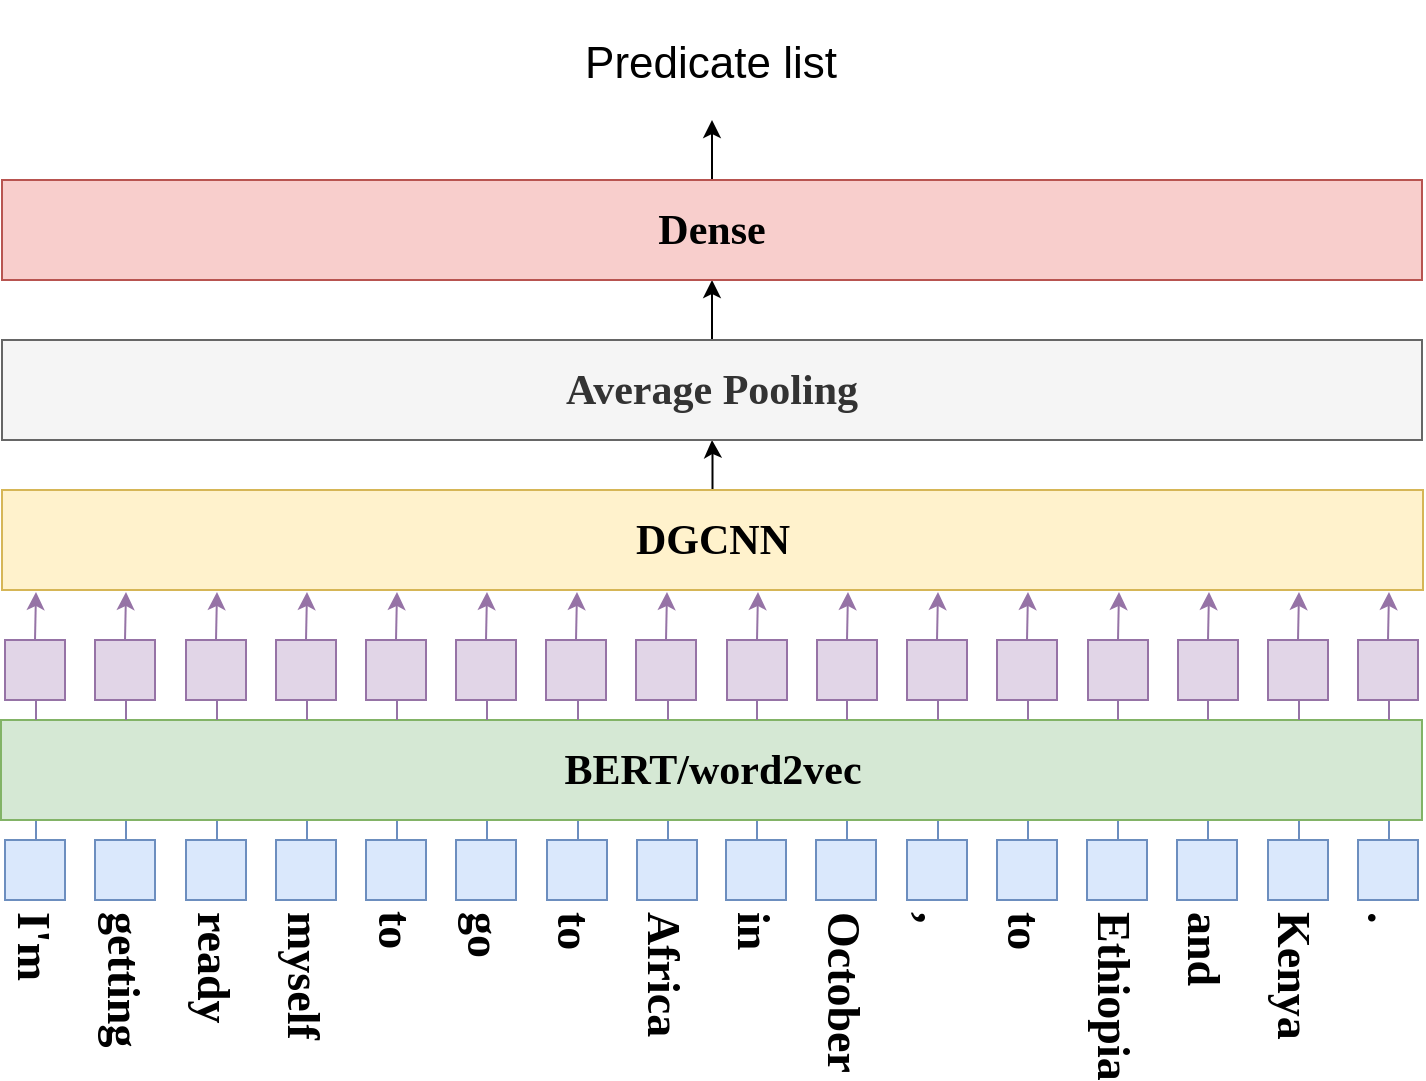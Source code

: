 <mxfile version="14.2.7" type="github">
  <diagram id="1n7SPdHhEVBP9YcIqV2i" name="Page-1">
    <mxGraphModel dx="1038" dy="-589" grid="1" gridSize="10" guides="1" tooltips="1" connect="1" arrows="1" fold="1" page="1" pageScale="1" pageWidth="827" pageHeight="1169" math="0" shadow="0">
      <root>
        <mxCell id="0" />
        <mxCell id="1" parent="0" />
        <mxCell id="w3ct9miu4DhZpaCJDkBc-1" value="" style="rounded=0;whiteSpace=wrap;html=1;fillColor=#dae8fc;strokeColor=#6c8ebf;" vertex="1" parent="1">
          <mxGeometry x="39.5" y="2160" width="30" height="30" as="geometry" />
        </mxCell>
        <mxCell id="w3ct9miu4DhZpaCJDkBc-17" value="&lt;font style=&quot;font-size: 23px&quot; face=&quot;Times New Roman&quot;&gt;&lt;b&gt;I&#39;m&lt;/b&gt;&lt;/font&gt;" style="text;html=1;strokeColor=none;fillColor=none;align=left;verticalAlign=middle;whiteSpace=wrap;rounded=0;rotation=90;" vertex="1" parent="1">
          <mxGeometry x="32" y="2201" width="45" height="30" as="geometry" />
        </mxCell>
        <mxCell id="w3ct9miu4DhZpaCJDkBc-50" value="&lt;font style=&quot;font-size: 23px&quot; face=&quot;Times New Roman&quot;&gt;&lt;b&gt;getting&lt;/b&gt;&lt;/font&gt;" style="text;html=1;strokeColor=none;fillColor=none;align=left;verticalAlign=middle;whiteSpace=wrap;rounded=0;rotation=90;" vertex="1" parent="1">
          <mxGeometry x="77" y="2201" width="45" height="30" as="geometry" />
        </mxCell>
        <mxCell id="w3ct9miu4DhZpaCJDkBc-52" value="&lt;font style=&quot;font-size: 23px&quot; face=&quot;Times New Roman&quot;&gt;&lt;b&gt;ready&lt;/b&gt;&lt;/font&gt;" style="text;html=1;strokeColor=none;fillColor=none;align=left;verticalAlign=middle;whiteSpace=wrap;rounded=0;rotation=90;" vertex="1" parent="1">
          <mxGeometry x="122" y="2201" width="45" height="30" as="geometry" />
        </mxCell>
        <mxCell id="w3ct9miu4DhZpaCJDkBc-54" value="&lt;font style=&quot;font-size: 23px&quot; face=&quot;Times New Roman&quot;&gt;&lt;b&gt;myself&lt;/b&gt;&lt;/font&gt;" style="text;html=1;strokeColor=none;fillColor=none;align=left;verticalAlign=middle;whiteSpace=wrap;rounded=0;rotation=90;" vertex="1" parent="1">
          <mxGeometry x="167" y="2201" width="45" height="30" as="geometry" />
        </mxCell>
        <mxCell id="w3ct9miu4DhZpaCJDkBc-56" value="&lt;font style=&quot;font-size: 23px&quot; face=&quot;Times New Roman&quot;&gt;&lt;b&gt;to&lt;/b&gt;&lt;/font&gt;" style="text;html=1;strokeColor=none;fillColor=none;align=left;verticalAlign=middle;whiteSpace=wrap;rounded=0;rotation=90;" vertex="1" parent="1">
          <mxGeometry x="212.5" y="2200.5" width="45" height="31" as="geometry" />
        </mxCell>
        <mxCell id="w3ct9miu4DhZpaCJDkBc-58" value="&lt;font style=&quot;font-size: 23px&quot; face=&quot;Times New Roman&quot;&gt;&lt;b&gt;go&lt;/b&gt;&lt;/font&gt;" style="text;html=1;strokeColor=none;fillColor=none;align=left;verticalAlign=middle;whiteSpace=wrap;rounded=0;rotation=90;" vertex="1" parent="1">
          <mxGeometry x="257" y="2201" width="45" height="30" as="geometry" />
        </mxCell>
        <mxCell id="w3ct9miu4DhZpaCJDkBc-60" value="&lt;font style=&quot;font-size: 23px&quot; face=&quot;Times New Roman&quot;&gt;&lt;b&gt;to&lt;/b&gt;&lt;/font&gt;" style="text;html=1;strokeColor=none;fillColor=none;align=left;verticalAlign=middle;whiteSpace=wrap;rounded=0;rotation=90;" vertex="1" parent="1">
          <mxGeometry x="302" y="2201" width="45" height="30" as="geometry" />
        </mxCell>
        <mxCell id="w3ct9miu4DhZpaCJDkBc-62" value="&lt;font style=&quot;font-size: 23px&quot; face=&quot;Times New Roman&quot;&gt;&lt;b&gt;Africa&lt;br&gt;&lt;/b&gt;&lt;/font&gt;" style="text;html=1;strokeColor=none;fillColor=none;align=left;verticalAlign=middle;whiteSpace=wrap;rounded=0;rotation=90;" vertex="1" parent="1">
          <mxGeometry x="347" y="2201" width="45" height="30" as="geometry" />
        </mxCell>
        <mxCell id="w3ct9miu4DhZpaCJDkBc-64" value="&lt;font style=&quot;font-size: 23px&quot; face=&quot;Times New Roman&quot;&gt;&lt;b&gt;in&lt;/b&gt;&lt;/font&gt;" style="text;html=1;strokeColor=none;fillColor=none;align=left;verticalAlign=middle;whiteSpace=wrap;rounded=0;rotation=90;" vertex="1" parent="1">
          <mxGeometry x="392" y="2201" width="45" height="30" as="geometry" />
        </mxCell>
        <mxCell id="w3ct9miu4DhZpaCJDkBc-66" value="&lt;font style=&quot;font-size: 23px&quot; face=&quot;Times New Roman&quot;&gt;&lt;b&gt;October&lt;/b&gt;&lt;/font&gt;" style="text;html=1;strokeColor=none;fillColor=none;align=left;verticalAlign=middle;whiteSpace=wrap;rounded=0;rotation=90;" vertex="1" parent="1">
          <mxGeometry x="437" y="2201" width="45" height="30" as="geometry" />
        </mxCell>
        <mxCell id="w3ct9miu4DhZpaCJDkBc-68" value="&lt;font face=&quot;Times New Roman&quot;&gt;&lt;span style=&quot;font-size: 23px&quot;&gt;&lt;b&gt;,&lt;/b&gt;&lt;/span&gt;&lt;/font&gt;" style="text;html=1;strokeColor=none;fillColor=none;align=left;verticalAlign=middle;whiteSpace=wrap;rounded=0;rotation=90;" vertex="1" parent="1">
          <mxGeometry x="482" y="2201" width="45" height="30" as="geometry" />
        </mxCell>
        <mxCell id="w3ct9miu4DhZpaCJDkBc-70" value="&lt;font face=&quot;Times New Roman&quot;&gt;&lt;span style=&quot;font-size: 23px&quot;&gt;&lt;b&gt;to&lt;/b&gt;&lt;/span&gt;&lt;/font&gt;" style="text;html=1;strokeColor=none;fillColor=none;align=left;verticalAlign=middle;whiteSpace=wrap;rounded=0;rotation=90;" vertex="1" parent="1">
          <mxGeometry x="527" y="2201" width="45" height="30" as="geometry" />
        </mxCell>
        <mxCell id="w3ct9miu4DhZpaCJDkBc-72" value="&lt;font face=&quot;Times New Roman&quot;&gt;&lt;span style=&quot;font-size: 23px&quot;&gt;&lt;b&gt;Ethiopia&lt;/b&gt;&lt;/span&gt;&lt;/font&gt;" style="text;html=1;strokeColor=none;fillColor=none;align=left;verticalAlign=middle;whiteSpace=wrap;rounded=0;rotation=90;" vertex="1" parent="1">
          <mxGeometry x="572" y="2201" width="45" height="30" as="geometry" />
        </mxCell>
        <mxCell id="w3ct9miu4DhZpaCJDkBc-74" value="&lt;font face=&quot;Times New Roman&quot;&gt;&lt;span style=&quot;font-size: 23px&quot;&gt;&lt;b&gt;and&lt;/b&gt;&lt;/span&gt;&lt;/font&gt;" style="text;html=1;strokeColor=none;fillColor=none;align=left;verticalAlign=middle;whiteSpace=wrap;rounded=0;rotation=90;" vertex="1" parent="1">
          <mxGeometry x="617" y="2201" width="45" height="30" as="geometry" />
        </mxCell>
        <mxCell id="w3ct9miu4DhZpaCJDkBc-76" value="&lt;font face=&quot;Times New Roman&quot;&gt;&lt;span style=&quot;font-size: 23px&quot;&gt;&lt;b&gt;Kenya&lt;/b&gt;&lt;/span&gt;&lt;/font&gt;" style="text;html=1;strokeColor=none;fillColor=none;align=left;verticalAlign=middle;whiteSpace=wrap;rounded=0;rotation=90;" vertex="1" parent="1">
          <mxGeometry x="662" y="2201" width="45" height="30" as="geometry" />
        </mxCell>
        <mxCell id="w3ct9miu4DhZpaCJDkBc-78" value="&lt;font style=&quot;font-size: 23px&quot; face=&quot;Times New Roman&quot;&gt;&lt;b&gt;.&lt;/b&gt;&lt;/font&gt;" style="text;html=1;strokeColor=none;fillColor=none;align=left;verticalAlign=middle;whiteSpace=wrap;rounded=0;rotation=90;" vertex="1" parent="1">
          <mxGeometry x="707" y="2201" width="45" height="30" as="geometry" />
        </mxCell>
        <mxCell id="w3ct9miu4DhZpaCJDkBc-89" value="" style="endArrow=none;html=1;rounded=0;fillColor=#dae8fc;strokeColor=#6c8ebf;" edge="1" parent="1">
          <mxGeometry width="50" height="50" relative="1" as="geometry">
            <mxPoint x="55" y="2160" as="sourcePoint" />
            <mxPoint x="55" y="2150" as="targetPoint" />
            <Array as="points">
              <mxPoint x="55" y="2160" />
            </Array>
          </mxGeometry>
        </mxCell>
        <mxCell id="w3ct9miu4DhZpaCJDkBc-94" value="" style="rounded=0;whiteSpace=wrap;html=1;fillColor=#dae8fc;strokeColor=#6c8ebf;" vertex="1" parent="1">
          <mxGeometry x="84.5" y="2160" width="30" height="30" as="geometry" />
        </mxCell>
        <mxCell id="w3ct9miu4DhZpaCJDkBc-95" value="" style="endArrow=none;html=1;rounded=0;fillColor=#dae8fc;strokeColor=#6c8ebf;" edge="1" parent="1">
          <mxGeometry width="50" height="50" relative="1" as="geometry">
            <mxPoint x="100" y="2160" as="sourcePoint" />
            <mxPoint x="100" y="2150" as="targetPoint" />
            <Array as="points">
              <mxPoint x="100" y="2160" />
            </Array>
          </mxGeometry>
        </mxCell>
        <mxCell id="w3ct9miu4DhZpaCJDkBc-96" value="" style="rounded=0;whiteSpace=wrap;html=1;fillColor=#dae8fc;strokeColor=#6c8ebf;" vertex="1" parent="1">
          <mxGeometry x="130" y="2160" width="30" height="30" as="geometry" />
        </mxCell>
        <mxCell id="w3ct9miu4DhZpaCJDkBc-97" value="" style="endArrow=none;html=1;rounded=0;fillColor=#dae8fc;strokeColor=#6c8ebf;" edge="1" parent="1">
          <mxGeometry width="50" height="50" relative="1" as="geometry">
            <mxPoint x="145.5" y="2160" as="sourcePoint" />
            <mxPoint x="145.5" y="2150" as="targetPoint" />
            <Array as="points">
              <mxPoint x="145.5" y="2160" />
            </Array>
          </mxGeometry>
        </mxCell>
        <mxCell id="w3ct9miu4DhZpaCJDkBc-98" value="" style="rounded=0;whiteSpace=wrap;html=1;fillColor=#dae8fc;strokeColor=#6c8ebf;" vertex="1" parent="1">
          <mxGeometry x="175" y="2160" width="30" height="30" as="geometry" />
        </mxCell>
        <mxCell id="w3ct9miu4DhZpaCJDkBc-99" value="" style="endArrow=none;html=1;rounded=0;fillColor=#dae8fc;strokeColor=#6c8ebf;" edge="1" parent="1">
          <mxGeometry width="50" height="50" relative="1" as="geometry">
            <mxPoint x="190.5" y="2160" as="sourcePoint" />
            <mxPoint x="190.5" y="2150" as="targetPoint" />
            <Array as="points">
              <mxPoint x="190.5" y="2160" />
            </Array>
          </mxGeometry>
        </mxCell>
        <mxCell id="w3ct9miu4DhZpaCJDkBc-100" value="" style="rounded=0;whiteSpace=wrap;html=1;fillColor=#dae8fc;strokeColor=#6c8ebf;" vertex="1" parent="1">
          <mxGeometry x="220" y="2160" width="30" height="30" as="geometry" />
        </mxCell>
        <mxCell id="w3ct9miu4DhZpaCJDkBc-101" value="" style="endArrow=none;html=1;rounded=0;fillColor=#dae8fc;strokeColor=#6c8ebf;" edge="1" parent="1">
          <mxGeometry width="50" height="50" relative="1" as="geometry">
            <mxPoint x="235.5" y="2160" as="sourcePoint" />
            <mxPoint x="235.5" y="2150" as="targetPoint" />
            <Array as="points">
              <mxPoint x="235.5" y="2160" />
            </Array>
          </mxGeometry>
        </mxCell>
        <mxCell id="w3ct9miu4DhZpaCJDkBc-102" value="" style="rounded=0;whiteSpace=wrap;html=1;fillColor=#dae8fc;strokeColor=#6c8ebf;" vertex="1" parent="1">
          <mxGeometry x="265" y="2160" width="30" height="30" as="geometry" />
        </mxCell>
        <mxCell id="w3ct9miu4DhZpaCJDkBc-103" value="" style="endArrow=none;html=1;rounded=0;fillColor=#dae8fc;strokeColor=#6c8ebf;" edge="1" parent="1">
          <mxGeometry width="50" height="50" relative="1" as="geometry">
            <mxPoint x="280.5" y="2160" as="sourcePoint" />
            <mxPoint x="280.5" y="2150" as="targetPoint" />
            <Array as="points">
              <mxPoint x="280.5" y="2160" />
            </Array>
          </mxGeometry>
        </mxCell>
        <mxCell id="w3ct9miu4DhZpaCJDkBc-104" value="" style="rounded=0;whiteSpace=wrap;html=1;fillColor=#dae8fc;strokeColor=#6c8ebf;" vertex="1" parent="1">
          <mxGeometry x="310.5" y="2160" width="30" height="30" as="geometry" />
        </mxCell>
        <mxCell id="w3ct9miu4DhZpaCJDkBc-105" value="" style="endArrow=none;html=1;rounded=0;fillColor=#dae8fc;strokeColor=#6c8ebf;" edge="1" parent="1">
          <mxGeometry width="50" height="50" relative="1" as="geometry">
            <mxPoint x="326" y="2160" as="sourcePoint" />
            <mxPoint x="326" y="2150" as="targetPoint" />
            <Array as="points">
              <mxPoint x="326" y="2160" />
            </Array>
          </mxGeometry>
        </mxCell>
        <mxCell id="w3ct9miu4DhZpaCJDkBc-106" value="" style="rounded=0;whiteSpace=wrap;html=1;fillColor=#dae8fc;strokeColor=#6c8ebf;" vertex="1" parent="1">
          <mxGeometry x="355.5" y="2160" width="30" height="30" as="geometry" />
        </mxCell>
        <mxCell id="w3ct9miu4DhZpaCJDkBc-107" value="" style="endArrow=none;html=1;rounded=0;fillColor=#dae8fc;strokeColor=#6c8ebf;" edge="1" parent="1">
          <mxGeometry width="50" height="50" relative="1" as="geometry">
            <mxPoint x="371" y="2160" as="sourcePoint" />
            <mxPoint x="371" y="2150" as="targetPoint" />
            <Array as="points">
              <mxPoint x="371" y="2160" />
            </Array>
          </mxGeometry>
        </mxCell>
        <mxCell id="w3ct9miu4DhZpaCJDkBc-108" value="" style="rounded=0;whiteSpace=wrap;html=1;fillColor=#dae8fc;strokeColor=#6c8ebf;" vertex="1" parent="1">
          <mxGeometry x="400" y="2160" width="30" height="30" as="geometry" />
        </mxCell>
        <mxCell id="w3ct9miu4DhZpaCJDkBc-109" value="" style="endArrow=none;html=1;rounded=0;fillColor=#dae8fc;strokeColor=#6c8ebf;" edge="1" parent="1">
          <mxGeometry width="50" height="50" relative="1" as="geometry">
            <mxPoint x="415.5" y="2160" as="sourcePoint" />
            <mxPoint x="415.5" y="2150" as="targetPoint" />
            <Array as="points">
              <mxPoint x="415.5" y="2160" />
            </Array>
          </mxGeometry>
        </mxCell>
        <mxCell id="w3ct9miu4DhZpaCJDkBc-110" value="" style="rounded=0;whiteSpace=wrap;html=1;fillColor=#dae8fc;strokeColor=#6c8ebf;" vertex="1" parent="1">
          <mxGeometry x="445" y="2160" width="30" height="30" as="geometry" />
        </mxCell>
        <mxCell id="w3ct9miu4DhZpaCJDkBc-111" value="" style="endArrow=none;html=1;rounded=0;fillColor=#dae8fc;strokeColor=#6c8ebf;" edge="1" parent="1">
          <mxGeometry width="50" height="50" relative="1" as="geometry">
            <mxPoint x="460.5" y="2160" as="sourcePoint" />
            <mxPoint x="460.5" y="2150" as="targetPoint" />
            <Array as="points">
              <mxPoint x="460.5" y="2160" />
            </Array>
          </mxGeometry>
        </mxCell>
        <mxCell id="w3ct9miu4DhZpaCJDkBc-112" value="" style="rounded=0;whiteSpace=wrap;html=1;fillColor=#dae8fc;strokeColor=#6c8ebf;" vertex="1" parent="1">
          <mxGeometry x="490.5" y="2160" width="30" height="30" as="geometry" />
        </mxCell>
        <mxCell id="w3ct9miu4DhZpaCJDkBc-113" value="" style="endArrow=none;html=1;rounded=0;fillColor=#dae8fc;strokeColor=#6c8ebf;" edge="1" parent="1">
          <mxGeometry width="50" height="50" relative="1" as="geometry">
            <mxPoint x="506" y="2160" as="sourcePoint" />
            <mxPoint x="506" y="2150" as="targetPoint" />
            <Array as="points">
              <mxPoint x="506" y="2160" />
            </Array>
          </mxGeometry>
        </mxCell>
        <mxCell id="w3ct9miu4DhZpaCJDkBc-114" value="" style="rounded=0;whiteSpace=wrap;html=1;fillColor=#dae8fc;strokeColor=#6c8ebf;" vertex="1" parent="1">
          <mxGeometry x="535.5" y="2160" width="30" height="30" as="geometry" />
        </mxCell>
        <mxCell id="w3ct9miu4DhZpaCJDkBc-115" value="" style="endArrow=none;html=1;rounded=0;fillColor=#dae8fc;strokeColor=#6c8ebf;" edge="1" parent="1">
          <mxGeometry width="50" height="50" relative="1" as="geometry">
            <mxPoint x="551" y="2160" as="sourcePoint" />
            <mxPoint x="551" y="2150" as="targetPoint" />
            <Array as="points">
              <mxPoint x="551" y="2160" />
            </Array>
          </mxGeometry>
        </mxCell>
        <mxCell id="w3ct9miu4DhZpaCJDkBc-116" value="" style="rounded=0;whiteSpace=wrap;html=1;fillColor=#dae8fc;strokeColor=#6c8ebf;" vertex="1" parent="1">
          <mxGeometry x="580.5" y="2160" width="30" height="30" as="geometry" />
        </mxCell>
        <mxCell id="w3ct9miu4DhZpaCJDkBc-117" value="" style="endArrow=none;html=1;rounded=0;fillColor=#dae8fc;strokeColor=#6c8ebf;" edge="1" parent="1">
          <mxGeometry width="50" height="50" relative="1" as="geometry">
            <mxPoint x="596" y="2160" as="sourcePoint" />
            <mxPoint x="596" y="2150" as="targetPoint" />
            <Array as="points">
              <mxPoint x="596" y="2160" />
            </Array>
          </mxGeometry>
        </mxCell>
        <mxCell id="w3ct9miu4DhZpaCJDkBc-118" value="" style="rounded=0;whiteSpace=wrap;html=1;fillColor=#dae8fc;strokeColor=#6c8ebf;" vertex="1" parent="1">
          <mxGeometry x="625.5" y="2160" width="30" height="30" as="geometry" />
        </mxCell>
        <mxCell id="w3ct9miu4DhZpaCJDkBc-119" value="" style="endArrow=none;html=1;rounded=0;fillColor=#dae8fc;strokeColor=#6c8ebf;" edge="1" parent="1">
          <mxGeometry width="50" height="50" relative="1" as="geometry">
            <mxPoint x="641" y="2160" as="sourcePoint" />
            <mxPoint x="641" y="2150" as="targetPoint" />
            <Array as="points">
              <mxPoint x="641" y="2160" />
            </Array>
          </mxGeometry>
        </mxCell>
        <mxCell id="w3ct9miu4DhZpaCJDkBc-120" value="" style="rounded=0;whiteSpace=wrap;html=1;fillColor=#dae8fc;strokeColor=#6c8ebf;" vertex="1" parent="1">
          <mxGeometry x="671" y="2160" width="30" height="30" as="geometry" />
        </mxCell>
        <mxCell id="w3ct9miu4DhZpaCJDkBc-121" value="" style="endArrow=none;html=1;rounded=0;fillColor=#dae8fc;strokeColor=#6c8ebf;" edge="1" parent="1">
          <mxGeometry width="50" height="50" relative="1" as="geometry">
            <mxPoint x="686.5" y="2160" as="sourcePoint" />
            <mxPoint x="686.5" y="2150" as="targetPoint" />
            <Array as="points">
              <mxPoint x="686.5" y="2160" />
            </Array>
          </mxGeometry>
        </mxCell>
        <mxCell id="w3ct9miu4DhZpaCJDkBc-122" value="" style="rounded=0;whiteSpace=wrap;html=1;fillColor=#dae8fc;strokeColor=#6c8ebf;" vertex="1" parent="1">
          <mxGeometry x="716" y="2160" width="30" height="30" as="geometry" />
        </mxCell>
        <mxCell id="w3ct9miu4DhZpaCJDkBc-123" value="" style="endArrow=none;html=1;rounded=0;fillColor=#dae8fc;strokeColor=#6c8ebf;" edge="1" parent="1">
          <mxGeometry width="50" height="50" relative="1" as="geometry">
            <mxPoint x="731.5" y="2160" as="sourcePoint" />
            <mxPoint x="731.5" y="2150" as="targetPoint" />
            <Array as="points">
              <mxPoint x="731.5" y="2160" />
            </Array>
          </mxGeometry>
        </mxCell>
        <mxCell id="w3ct9miu4DhZpaCJDkBc-124" value="&lt;font size=&quot;1&quot; face=&quot;Times New Roman&quot;&gt;&lt;b style=&quot;font-size: 21px&quot;&gt;BERT/word2vec&lt;/b&gt;&lt;/font&gt;" style="rounded=0;whiteSpace=wrap;html=1;fillColor=#d5e8d4;strokeColor=#82b366;" vertex="1" parent="1">
          <mxGeometry x="37.5" y="2100" width="710.5" height="50" as="geometry" />
        </mxCell>
        <mxCell id="w3ct9miu4DhZpaCJDkBc-125" value="" style="rounded=0;whiteSpace=wrap;html=1;fillColor=#e1d5e7;strokeColor=#9673a6;" vertex="1" parent="1">
          <mxGeometry x="39.5" y="2060" width="30" height="30" as="geometry" />
        </mxCell>
        <mxCell id="w3ct9miu4DhZpaCJDkBc-126" value="" style="endArrow=none;html=1;rounded=0;fillColor=#e1d5e7;strokeColor=#9673a6;" edge="1" parent="1">
          <mxGeometry width="50" height="50" relative="1" as="geometry">
            <mxPoint x="55" y="2100" as="sourcePoint" />
            <mxPoint x="55" y="2090" as="targetPoint" />
            <Array as="points">
              <mxPoint x="55" y="2100" />
            </Array>
          </mxGeometry>
        </mxCell>
        <mxCell id="w3ct9miu4DhZpaCJDkBc-128" value="" style="endArrow=none;html=1;rounded=0;fillColor=#e1d5e7;strokeColor=#9673a6;" edge="1" parent="1">
          <mxGeometry width="50" height="50" relative="1" as="geometry">
            <mxPoint x="100" y="2100" as="sourcePoint" />
            <mxPoint x="100" y="2090" as="targetPoint" />
            <Array as="points">
              <mxPoint x="100" y="2100" />
            </Array>
          </mxGeometry>
        </mxCell>
        <mxCell id="w3ct9miu4DhZpaCJDkBc-130" value="" style="endArrow=none;html=1;rounded=0;fillColor=#e1d5e7;strokeColor=#9673a6;" edge="1" parent="1">
          <mxGeometry width="50" height="50" relative="1" as="geometry">
            <mxPoint x="145.5" y="2100" as="sourcePoint" />
            <mxPoint x="145.5" y="2090" as="targetPoint" />
            <Array as="points">
              <mxPoint x="145.5" y="2100" />
            </Array>
          </mxGeometry>
        </mxCell>
        <mxCell id="w3ct9miu4DhZpaCJDkBc-132" value="" style="endArrow=none;html=1;rounded=0;fillColor=#e1d5e7;strokeColor=#9673a6;" edge="1" parent="1">
          <mxGeometry width="50" height="50" relative="1" as="geometry">
            <mxPoint x="190.5" y="2100" as="sourcePoint" />
            <mxPoint x="190.5" y="2090" as="targetPoint" />
            <Array as="points">
              <mxPoint x="190.5" y="2100" />
            </Array>
          </mxGeometry>
        </mxCell>
        <mxCell id="w3ct9miu4DhZpaCJDkBc-134" value="" style="endArrow=none;html=1;rounded=0;fillColor=#e1d5e7;strokeColor=#9673a6;" edge="1" parent="1">
          <mxGeometry width="50" height="50" relative="1" as="geometry">
            <mxPoint x="235.5" y="2100" as="sourcePoint" />
            <mxPoint x="235.5" y="2090" as="targetPoint" />
            <Array as="points">
              <mxPoint x="235.5" y="2100" />
            </Array>
          </mxGeometry>
        </mxCell>
        <mxCell id="w3ct9miu4DhZpaCJDkBc-136" value="" style="endArrow=none;html=1;rounded=0;fillColor=#e1d5e7;strokeColor=#9673a6;" edge="1" parent="1">
          <mxGeometry width="50" height="50" relative="1" as="geometry">
            <mxPoint x="280.5" y="2100" as="sourcePoint" />
            <mxPoint x="280.5" y="2090" as="targetPoint" />
            <Array as="points">
              <mxPoint x="280.5" y="2100" />
            </Array>
          </mxGeometry>
        </mxCell>
        <mxCell id="w3ct9miu4DhZpaCJDkBc-138" value="" style="endArrow=none;html=1;rounded=0;fillColor=#e1d5e7;strokeColor=#9673a6;" edge="1" parent="1">
          <mxGeometry width="50" height="50" relative="1" as="geometry">
            <mxPoint x="326" y="2100" as="sourcePoint" />
            <mxPoint x="326" y="2090" as="targetPoint" />
            <Array as="points">
              <mxPoint x="326" y="2100" />
            </Array>
          </mxGeometry>
        </mxCell>
        <mxCell id="w3ct9miu4DhZpaCJDkBc-140" value="" style="endArrow=none;html=1;rounded=0;fillColor=#e1d5e7;strokeColor=#9673a6;" edge="1" parent="1">
          <mxGeometry width="50" height="50" relative="1" as="geometry">
            <mxPoint x="371" y="2100" as="sourcePoint" />
            <mxPoint x="371" y="2090" as="targetPoint" />
            <Array as="points">
              <mxPoint x="371" y="2100" />
            </Array>
          </mxGeometry>
        </mxCell>
        <mxCell id="w3ct9miu4DhZpaCJDkBc-142" value="" style="endArrow=none;html=1;rounded=0;fillColor=#e1d5e7;strokeColor=#9673a6;" edge="1" parent="1">
          <mxGeometry width="50" height="50" relative="1" as="geometry">
            <mxPoint x="415.5" y="2100" as="sourcePoint" />
            <mxPoint x="415.5" y="2090" as="targetPoint" />
            <Array as="points">
              <mxPoint x="415.5" y="2100" />
            </Array>
          </mxGeometry>
        </mxCell>
        <mxCell id="w3ct9miu4DhZpaCJDkBc-144" value="" style="endArrow=none;html=1;rounded=0;fillColor=#e1d5e7;strokeColor=#9673a6;" edge="1" parent="1">
          <mxGeometry width="50" height="50" relative="1" as="geometry">
            <mxPoint x="460.5" y="2100" as="sourcePoint" />
            <mxPoint x="460.5" y="2090" as="targetPoint" />
            <Array as="points">
              <mxPoint x="460.5" y="2100" />
            </Array>
          </mxGeometry>
        </mxCell>
        <mxCell id="w3ct9miu4DhZpaCJDkBc-146" value="" style="endArrow=none;html=1;rounded=0;fillColor=#e1d5e7;strokeColor=#9673a6;" edge="1" parent="1">
          <mxGeometry width="50" height="50" relative="1" as="geometry">
            <mxPoint x="506" y="2100" as="sourcePoint" />
            <mxPoint x="506" y="2090" as="targetPoint" />
            <Array as="points">
              <mxPoint x="506" y="2100" />
            </Array>
          </mxGeometry>
        </mxCell>
        <mxCell id="w3ct9miu4DhZpaCJDkBc-148" value="" style="endArrow=none;html=1;rounded=0;fillColor=#e1d5e7;strokeColor=#9673a6;" edge="1" parent="1">
          <mxGeometry width="50" height="50" relative="1" as="geometry">
            <mxPoint x="551" y="2100" as="sourcePoint" />
            <mxPoint x="551" y="2090" as="targetPoint" />
            <Array as="points">
              <mxPoint x="551" y="2100" />
            </Array>
          </mxGeometry>
        </mxCell>
        <mxCell id="w3ct9miu4DhZpaCJDkBc-150" value="" style="endArrow=none;html=1;rounded=0;fillColor=#e1d5e7;strokeColor=#9673a6;" edge="1" parent="1">
          <mxGeometry width="50" height="50" relative="1" as="geometry">
            <mxPoint x="596" y="2100" as="sourcePoint" />
            <mxPoint x="596" y="2090" as="targetPoint" />
            <Array as="points">
              <mxPoint x="596" y="2100" />
            </Array>
          </mxGeometry>
        </mxCell>
        <mxCell id="w3ct9miu4DhZpaCJDkBc-152" value="" style="endArrow=none;html=1;rounded=0;fillColor=#e1d5e7;strokeColor=#9673a6;" edge="1" parent="1">
          <mxGeometry width="50" height="50" relative="1" as="geometry">
            <mxPoint x="641" y="2100" as="sourcePoint" />
            <mxPoint x="641" y="2090" as="targetPoint" />
            <Array as="points">
              <mxPoint x="641" y="2100" />
            </Array>
          </mxGeometry>
        </mxCell>
        <mxCell id="w3ct9miu4DhZpaCJDkBc-154" value="" style="endArrow=none;html=1;rounded=0;fillColor=#e1d5e7;strokeColor=#9673a6;" edge="1" parent="1">
          <mxGeometry width="50" height="50" relative="1" as="geometry">
            <mxPoint x="686.5" y="2100" as="sourcePoint" />
            <mxPoint x="686.5" y="2090" as="targetPoint" />
            <Array as="points">
              <mxPoint x="686.5" y="2100" />
            </Array>
          </mxGeometry>
        </mxCell>
        <mxCell id="w3ct9miu4DhZpaCJDkBc-156" value="" style="endArrow=none;html=1;rounded=0;fillColor=#e1d5e7;strokeColor=#9673a6;" edge="1" parent="1">
          <mxGeometry width="50" height="50" relative="1" as="geometry">
            <mxPoint x="731.5" y="2100" as="sourcePoint" />
            <mxPoint x="731.5" y="2090" as="targetPoint" />
            <Array as="points">
              <mxPoint x="731.5" y="2100" />
            </Array>
          </mxGeometry>
        </mxCell>
        <mxCell id="w3ct9miu4DhZpaCJDkBc-157" value="" style="endArrow=classic;html=1;exitX=0.5;exitY=0;exitDx=0;exitDy=0;fillColor=#e1d5e7;strokeColor=#9673a6;" edge="1" parent="1" source="w3ct9miu4DhZpaCJDkBc-125">
          <mxGeometry width="50" height="50" relative="1" as="geometry">
            <mxPoint x="330" y="2160" as="sourcePoint" />
            <mxPoint x="55" y="2036" as="targetPoint" />
          </mxGeometry>
        </mxCell>
        <mxCell id="w3ct9miu4DhZpaCJDkBc-159" value="" style="rounded=0;whiteSpace=wrap;html=1;fillColor=#e1d5e7;strokeColor=#9673a6;" vertex="1" parent="1">
          <mxGeometry x="84.5" y="2060" width="30" height="30" as="geometry" />
        </mxCell>
        <mxCell id="w3ct9miu4DhZpaCJDkBc-160" value="" style="endArrow=classic;html=1;exitX=0.5;exitY=0;exitDx=0;exitDy=0;fillColor=#e1d5e7;strokeColor=#9673a6;" edge="1" parent="1" source="w3ct9miu4DhZpaCJDkBc-159">
          <mxGeometry width="50" height="50" relative="1" as="geometry">
            <mxPoint x="375" y="2160" as="sourcePoint" />
            <mxPoint x="100" y="2036" as="targetPoint" />
          </mxGeometry>
        </mxCell>
        <mxCell id="w3ct9miu4DhZpaCJDkBc-161" value="" style="rounded=0;whiteSpace=wrap;html=1;fillColor=#e1d5e7;strokeColor=#9673a6;" vertex="1" parent="1">
          <mxGeometry x="130" y="2060" width="30" height="30" as="geometry" />
        </mxCell>
        <mxCell id="w3ct9miu4DhZpaCJDkBc-162" value="" style="endArrow=classic;html=1;exitX=0.5;exitY=0;exitDx=0;exitDy=0;fillColor=#e1d5e7;strokeColor=#9673a6;" edge="1" parent="1" source="w3ct9miu4DhZpaCJDkBc-161">
          <mxGeometry width="50" height="50" relative="1" as="geometry">
            <mxPoint x="420.5" y="2160" as="sourcePoint" />
            <mxPoint x="145.5" y="2036" as="targetPoint" />
          </mxGeometry>
        </mxCell>
        <mxCell id="w3ct9miu4DhZpaCJDkBc-163" value="" style="rounded=0;whiteSpace=wrap;html=1;fillColor=#e1d5e7;strokeColor=#9673a6;" vertex="1" parent="1">
          <mxGeometry x="175" y="2060" width="30" height="30" as="geometry" />
        </mxCell>
        <mxCell id="w3ct9miu4DhZpaCJDkBc-164" value="" style="endArrow=classic;html=1;exitX=0.5;exitY=0;exitDx=0;exitDy=0;fillColor=#e1d5e7;strokeColor=#9673a6;" edge="1" parent="1" source="w3ct9miu4DhZpaCJDkBc-163">
          <mxGeometry width="50" height="50" relative="1" as="geometry">
            <mxPoint x="465.5" y="2160" as="sourcePoint" />
            <mxPoint x="190.5" y="2036" as="targetPoint" />
          </mxGeometry>
        </mxCell>
        <mxCell id="w3ct9miu4DhZpaCJDkBc-165" value="" style="rounded=0;whiteSpace=wrap;html=1;fillColor=#e1d5e7;strokeColor=#9673a6;" vertex="1" parent="1">
          <mxGeometry x="220" y="2060" width="30" height="30" as="geometry" />
        </mxCell>
        <mxCell id="w3ct9miu4DhZpaCJDkBc-166" value="" style="endArrow=classic;html=1;exitX=0.5;exitY=0;exitDx=0;exitDy=0;fillColor=#e1d5e7;strokeColor=#9673a6;" edge="1" parent="1" source="w3ct9miu4DhZpaCJDkBc-165">
          <mxGeometry width="50" height="50" relative="1" as="geometry">
            <mxPoint x="510.5" y="2160" as="sourcePoint" />
            <mxPoint x="235.5" y="2036" as="targetPoint" />
          </mxGeometry>
        </mxCell>
        <mxCell id="w3ct9miu4DhZpaCJDkBc-167" value="" style="rounded=0;whiteSpace=wrap;html=1;fillColor=#e1d5e7;strokeColor=#9673a6;" vertex="1" parent="1">
          <mxGeometry x="265" y="2060" width="30" height="30" as="geometry" />
        </mxCell>
        <mxCell id="w3ct9miu4DhZpaCJDkBc-168" value="" style="endArrow=classic;html=1;exitX=0.5;exitY=0;exitDx=0;exitDy=0;fillColor=#e1d5e7;strokeColor=#9673a6;" edge="1" parent="1" source="w3ct9miu4DhZpaCJDkBc-167">
          <mxGeometry width="50" height="50" relative="1" as="geometry">
            <mxPoint x="555.5" y="2160" as="sourcePoint" />
            <mxPoint x="280.5" y="2036" as="targetPoint" />
          </mxGeometry>
        </mxCell>
        <mxCell id="w3ct9miu4DhZpaCJDkBc-169" value="" style="rounded=0;whiteSpace=wrap;html=1;fillColor=#e1d5e7;strokeColor=#9673a6;" vertex="1" parent="1">
          <mxGeometry x="310" y="2060" width="30" height="30" as="geometry" />
        </mxCell>
        <mxCell id="w3ct9miu4DhZpaCJDkBc-170" value="" style="endArrow=classic;html=1;exitX=0.5;exitY=0;exitDx=0;exitDy=0;fillColor=#e1d5e7;strokeColor=#9673a6;" edge="1" parent="1" source="w3ct9miu4DhZpaCJDkBc-169">
          <mxGeometry width="50" height="50" relative="1" as="geometry">
            <mxPoint x="600.5" y="2160" as="sourcePoint" />
            <mxPoint x="325.5" y="2036" as="targetPoint" />
          </mxGeometry>
        </mxCell>
        <mxCell id="w3ct9miu4DhZpaCJDkBc-171" value="" style="rounded=0;whiteSpace=wrap;html=1;fillColor=#e1d5e7;strokeColor=#9673a6;" vertex="1" parent="1">
          <mxGeometry x="355" y="2060" width="30" height="30" as="geometry" />
        </mxCell>
        <mxCell id="w3ct9miu4DhZpaCJDkBc-172" value="" style="endArrow=classic;html=1;exitX=0.5;exitY=0;exitDx=0;exitDy=0;fillColor=#e1d5e7;strokeColor=#9673a6;" edge="1" parent="1" source="w3ct9miu4DhZpaCJDkBc-171">
          <mxGeometry width="50" height="50" relative="1" as="geometry">
            <mxPoint x="645.5" y="2160" as="sourcePoint" />
            <mxPoint x="370.5" y="2036" as="targetPoint" />
          </mxGeometry>
        </mxCell>
        <mxCell id="w3ct9miu4DhZpaCJDkBc-173" value="" style="rounded=0;whiteSpace=wrap;html=1;fillColor=#e1d5e7;strokeColor=#9673a6;" vertex="1" parent="1">
          <mxGeometry x="400.5" y="2060" width="30" height="30" as="geometry" />
        </mxCell>
        <mxCell id="w3ct9miu4DhZpaCJDkBc-174" value="" style="endArrow=classic;html=1;exitX=0.5;exitY=0;exitDx=0;exitDy=0;fillColor=#e1d5e7;strokeColor=#9673a6;" edge="1" parent="1" source="w3ct9miu4DhZpaCJDkBc-173">
          <mxGeometry width="50" height="50" relative="1" as="geometry">
            <mxPoint x="691" y="2160" as="sourcePoint" />
            <mxPoint x="416" y="2036" as="targetPoint" />
          </mxGeometry>
        </mxCell>
        <mxCell id="w3ct9miu4DhZpaCJDkBc-175" value="" style="rounded=0;whiteSpace=wrap;html=1;fillColor=#e1d5e7;strokeColor=#9673a6;" vertex="1" parent="1">
          <mxGeometry x="445.5" y="2060" width="30" height="30" as="geometry" />
        </mxCell>
        <mxCell id="w3ct9miu4DhZpaCJDkBc-176" value="" style="endArrow=classic;html=1;exitX=0.5;exitY=0;exitDx=0;exitDy=0;fillColor=#e1d5e7;strokeColor=#9673a6;" edge="1" parent="1" source="w3ct9miu4DhZpaCJDkBc-175">
          <mxGeometry width="50" height="50" relative="1" as="geometry">
            <mxPoint x="736" y="2160" as="sourcePoint" />
            <mxPoint x="461" y="2036" as="targetPoint" />
          </mxGeometry>
        </mxCell>
        <mxCell id="w3ct9miu4DhZpaCJDkBc-177" value="" style="rounded=0;whiteSpace=wrap;html=1;fillColor=#e1d5e7;strokeColor=#9673a6;" vertex="1" parent="1">
          <mxGeometry x="490.5" y="2060" width="30" height="30" as="geometry" />
        </mxCell>
        <mxCell id="w3ct9miu4DhZpaCJDkBc-178" value="" style="endArrow=classic;html=1;exitX=0.5;exitY=0;exitDx=0;exitDy=0;fillColor=#e1d5e7;strokeColor=#9673a6;" edge="1" parent="1" source="w3ct9miu4DhZpaCJDkBc-177">
          <mxGeometry width="50" height="50" relative="1" as="geometry">
            <mxPoint x="781" y="2160" as="sourcePoint" />
            <mxPoint x="506" y="2036" as="targetPoint" />
          </mxGeometry>
        </mxCell>
        <mxCell id="w3ct9miu4DhZpaCJDkBc-179" value="" style="rounded=0;whiteSpace=wrap;html=1;fillColor=#e1d5e7;strokeColor=#9673a6;" vertex="1" parent="1">
          <mxGeometry x="535.5" y="2060" width="30" height="30" as="geometry" />
        </mxCell>
        <mxCell id="w3ct9miu4DhZpaCJDkBc-180" value="" style="endArrow=classic;html=1;exitX=0.5;exitY=0;exitDx=0;exitDy=0;fillColor=#e1d5e7;strokeColor=#9673a6;" edge="1" parent="1" source="w3ct9miu4DhZpaCJDkBc-179">
          <mxGeometry width="50" height="50" relative="1" as="geometry">
            <mxPoint x="826" y="2160" as="sourcePoint" />
            <mxPoint x="551" y="2036" as="targetPoint" />
          </mxGeometry>
        </mxCell>
        <mxCell id="w3ct9miu4DhZpaCJDkBc-181" value="" style="rounded=0;whiteSpace=wrap;html=1;fillColor=#e1d5e7;strokeColor=#9673a6;" vertex="1" parent="1">
          <mxGeometry x="581" y="2060" width="30" height="30" as="geometry" />
        </mxCell>
        <mxCell id="w3ct9miu4DhZpaCJDkBc-182" value="" style="endArrow=classic;html=1;exitX=0.5;exitY=0;exitDx=0;exitDy=0;fillColor=#e1d5e7;strokeColor=#9673a6;" edge="1" parent="1" source="w3ct9miu4DhZpaCJDkBc-181">
          <mxGeometry width="50" height="50" relative="1" as="geometry">
            <mxPoint x="871.5" y="2160" as="sourcePoint" />
            <mxPoint x="596.5" y="2036" as="targetPoint" />
          </mxGeometry>
        </mxCell>
        <mxCell id="w3ct9miu4DhZpaCJDkBc-183" value="" style="rounded=0;whiteSpace=wrap;html=1;fillColor=#e1d5e7;strokeColor=#9673a6;" vertex="1" parent="1">
          <mxGeometry x="626" y="2060" width="30" height="30" as="geometry" />
        </mxCell>
        <mxCell id="w3ct9miu4DhZpaCJDkBc-184" value="" style="endArrow=classic;html=1;exitX=0.5;exitY=0;exitDx=0;exitDy=0;fillColor=#e1d5e7;strokeColor=#9673a6;" edge="1" parent="1" source="w3ct9miu4DhZpaCJDkBc-183">
          <mxGeometry width="50" height="50" relative="1" as="geometry">
            <mxPoint x="916.5" y="2160" as="sourcePoint" />
            <mxPoint x="641.5" y="2036" as="targetPoint" />
          </mxGeometry>
        </mxCell>
        <mxCell id="w3ct9miu4DhZpaCJDkBc-185" value="" style="rounded=0;whiteSpace=wrap;html=1;fillColor=#e1d5e7;strokeColor=#9673a6;" vertex="1" parent="1">
          <mxGeometry x="671" y="2060" width="30" height="30" as="geometry" />
        </mxCell>
        <mxCell id="w3ct9miu4DhZpaCJDkBc-186" value="" style="endArrow=classic;html=1;exitX=0.5;exitY=0;exitDx=0;exitDy=0;fillColor=#e1d5e7;strokeColor=#9673a6;" edge="1" parent="1" source="w3ct9miu4DhZpaCJDkBc-185">
          <mxGeometry width="50" height="50" relative="1" as="geometry">
            <mxPoint x="961.5" y="2160" as="sourcePoint" />
            <mxPoint x="686.5" y="2036" as="targetPoint" />
          </mxGeometry>
        </mxCell>
        <mxCell id="w3ct9miu4DhZpaCJDkBc-187" value="" style="rounded=0;whiteSpace=wrap;html=1;fillColor=#e1d5e7;strokeColor=#9673a6;" vertex="1" parent="1">
          <mxGeometry x="716" y="2060" width="30" height="30" as="geometry" />
        </mxCell>
        <mxCell id="w3ct9miu4DhZpaCJDkBc-188" value="" style="endArrow=classic;html=1;exitX=0.5;exitY=0;exitDx=0;exitDy=0;fillColor=#e1d5e7;strokeColor=#9673a6;" edge="1" parent="1" source="w3ct9miu4DhZpaCJDkBc-187">
          <mxGeometry width="50" height="50" relative="1" as="geometry">
            <mxPoint x="1006.5" y="2160" as="sourcePoint" />
            <mxPoint x="731.5" y="2036" as="targetPoint" />
          </mxGeometry>
        </mxCell>
        <mxCell id="w3ct9miu4DhZpaCJDkBc-191" value="" style="edgeStyle=orthogonalEdgeStyle;rounded=0;orthogonalLoop=1;jettySize=auto;html=1;" edge="1" parent="1" source="w3ct9miu4DhZpaCJDkBc-189" target="w3ct9miu4DhZpaCJDkBc-190">
          <mxGeometry relative="1" as="geometry" />
        </mxCell>
        <mxCell id="w3ct9miu4DhZpaCJDkBc-189" value="&lt;h4&gt;&lt;font size=&quot;1&quot; face=&quot;Times New Roman&quot;&gt;&lt;b style=&quot;font-size: 21px&quot;&gt;DGCNN&lt;/b&gt;&lt;/font&gt;&lt;/h4&gt;" style="rounded=0;whiteSpace=wrap;html=1;fillColor=#fff2cc;strokeColor=#d6b656;" vertex="1" parent="1">
          <mxGeometry x="38" y="1985" width="710.5" height="50" as="geometry" />
        </mxCell>
        <mxCell id="w3ct9miu4DhZpaCJDkBc-192" style="edgeStyle=orthogonalEdgeStyle;rounded=0;orthogonalLoop=1;jettySize=auto;html=1;" edge="1" parent="1" source="w3ct9miu4DhZpaCJDkBc-190">
          <mxGeometry relative="1" as="geometry">
            <mxPoint x="393" y="1880" as="targetPoint" />
          </mxGeometry>
        </mxCell>
        <mxCell id="w3ct9miu4DhZpaCJDkBc-190" value="&lt;p&gt;&lt;font style=&quot;font-size: 21px&quot; face=&quot;Times New Roman&quot;&gt;&lt;b&gt;Average Pooling&lt;/b&gt;&lt;/font&gt;&lt;/p&gt;" style="whiteSpace=wrap;html=1;rounded=0;strokeColor=#666666;fillColor=#f5f5f5;fontColor=#333333;" vertex="1" parent="1">
          <mxGeometry x="38" y="1910" width="710" height="50" as="geometry" />
        </mxCell>
        <mxCell id="w3ct9miu4DhZpaCJDkBc-196" value="" style="edgeStyle=orthogonalEdgeStyle;rounded=0;orthogonalLoop=1;jettySize=auto;html=1;" edge="1" parent="1" source="w3ct9miu4DhZpaCJDkBc-193">
          <mxGeometry relative="1" as="geometry">
            <mxPoint x="393" y="1800" as="targetPoint" />
          </mxGeometry>
        </mxCell>
        <mxCell id="w3ct9miu4DhZpaCJDkBc-193" value="&lt;p&gt;&lt;font style=&quot;font-size: 21px&quot; face=&quot;Times New Roman&quot;&gt;&lt;b&gt;Dense&lt;/b&gt;&lt;/font&gt;&lt;/p&gt;" style="whiteSpace=wrap;html=1;rounded=0;strokeColor=#b85450;fillColor=#f8cecc;" vertex="1" parent="1">
          <mxGeometry x="38" y="1830" width="710" height="50" as="geometry" />
        </mxCell>
        <mxCell id="w3ct9miu4DhZpaCJDkBc-197" value="&lt;font style=&quot;font-size: 22px&quot;&gt;Predicate list&lt;/font&gt;" style="text;html=1;strokeColor=none;fillColor=none;align=center;verticalAlign=middle;whiteSpace=wrap;rounded=0;" vertex="1" parent="1">
          <mxGeometry x="282.06" y="1740" width="221.38" height="64" as="geometry" />
        </mxCell>
      </root>
    </mxGraphModel>
  </diagram>
</mxfile>
